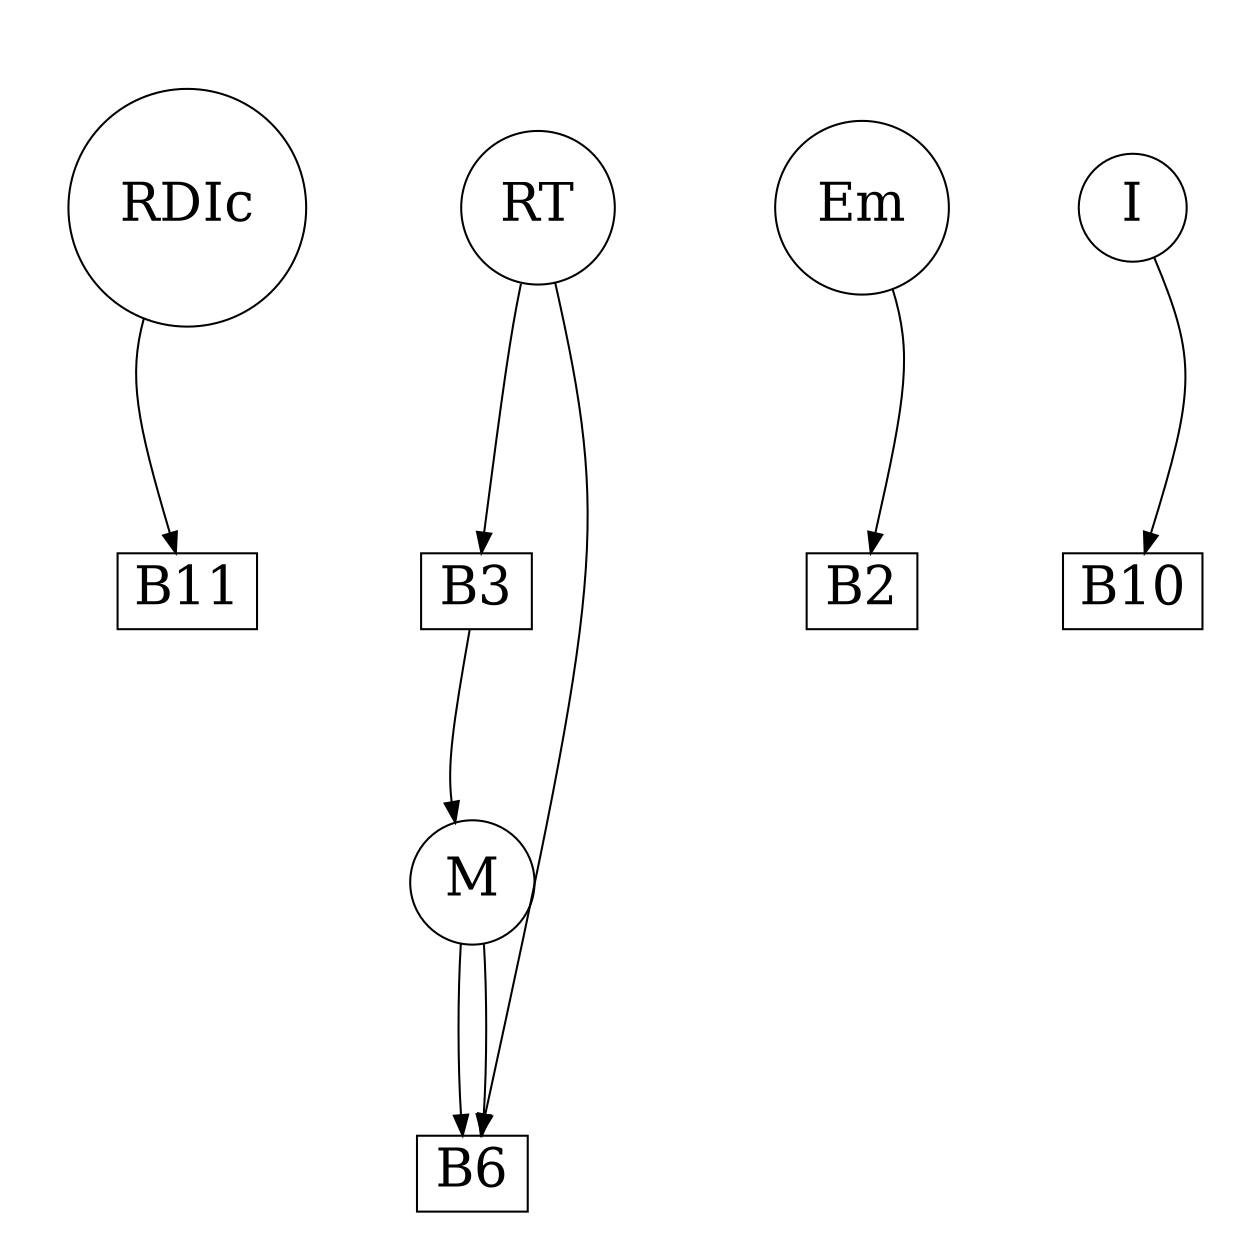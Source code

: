 strict digraph G {
remincross="true";
ratio="fill";
splines="curved";
overlap="true";
size="8.3,8.3";
RDIc [shape="circle", fontsize=26, pos="400.0,0.0!"];
RT [shape="circle", fontsize=26, pos="80.0,240.0!"];
Em [shape="circle", fontsize=26, pos="0.0,280.0!"];
I [shape="circle", fontsize=26, pos="240.0,120.0!"];
B11 [shape="box", fontsize=26, pos="420.0,80.0!"];
B10 [shape="box", fontsize=26, pos="160.0,80.0!"];
B6 [shape="box", fontsize=26, pos="260.0,240.0!"];
B3 [shape="box", fontsize=26, pos="200.0,280.0!"];
B2 [shape="box", fontsize=26, pos="0.0,360.0!"];
M [shape="circle", fontsize=26, pos="260.0,360.0!"];
I -> B10;
Em -> B2;
B6 -> RT;
RT -> B3;
B3 -> M;
M -> B6;
RDIc -> B11;
B6 -> M;
}

